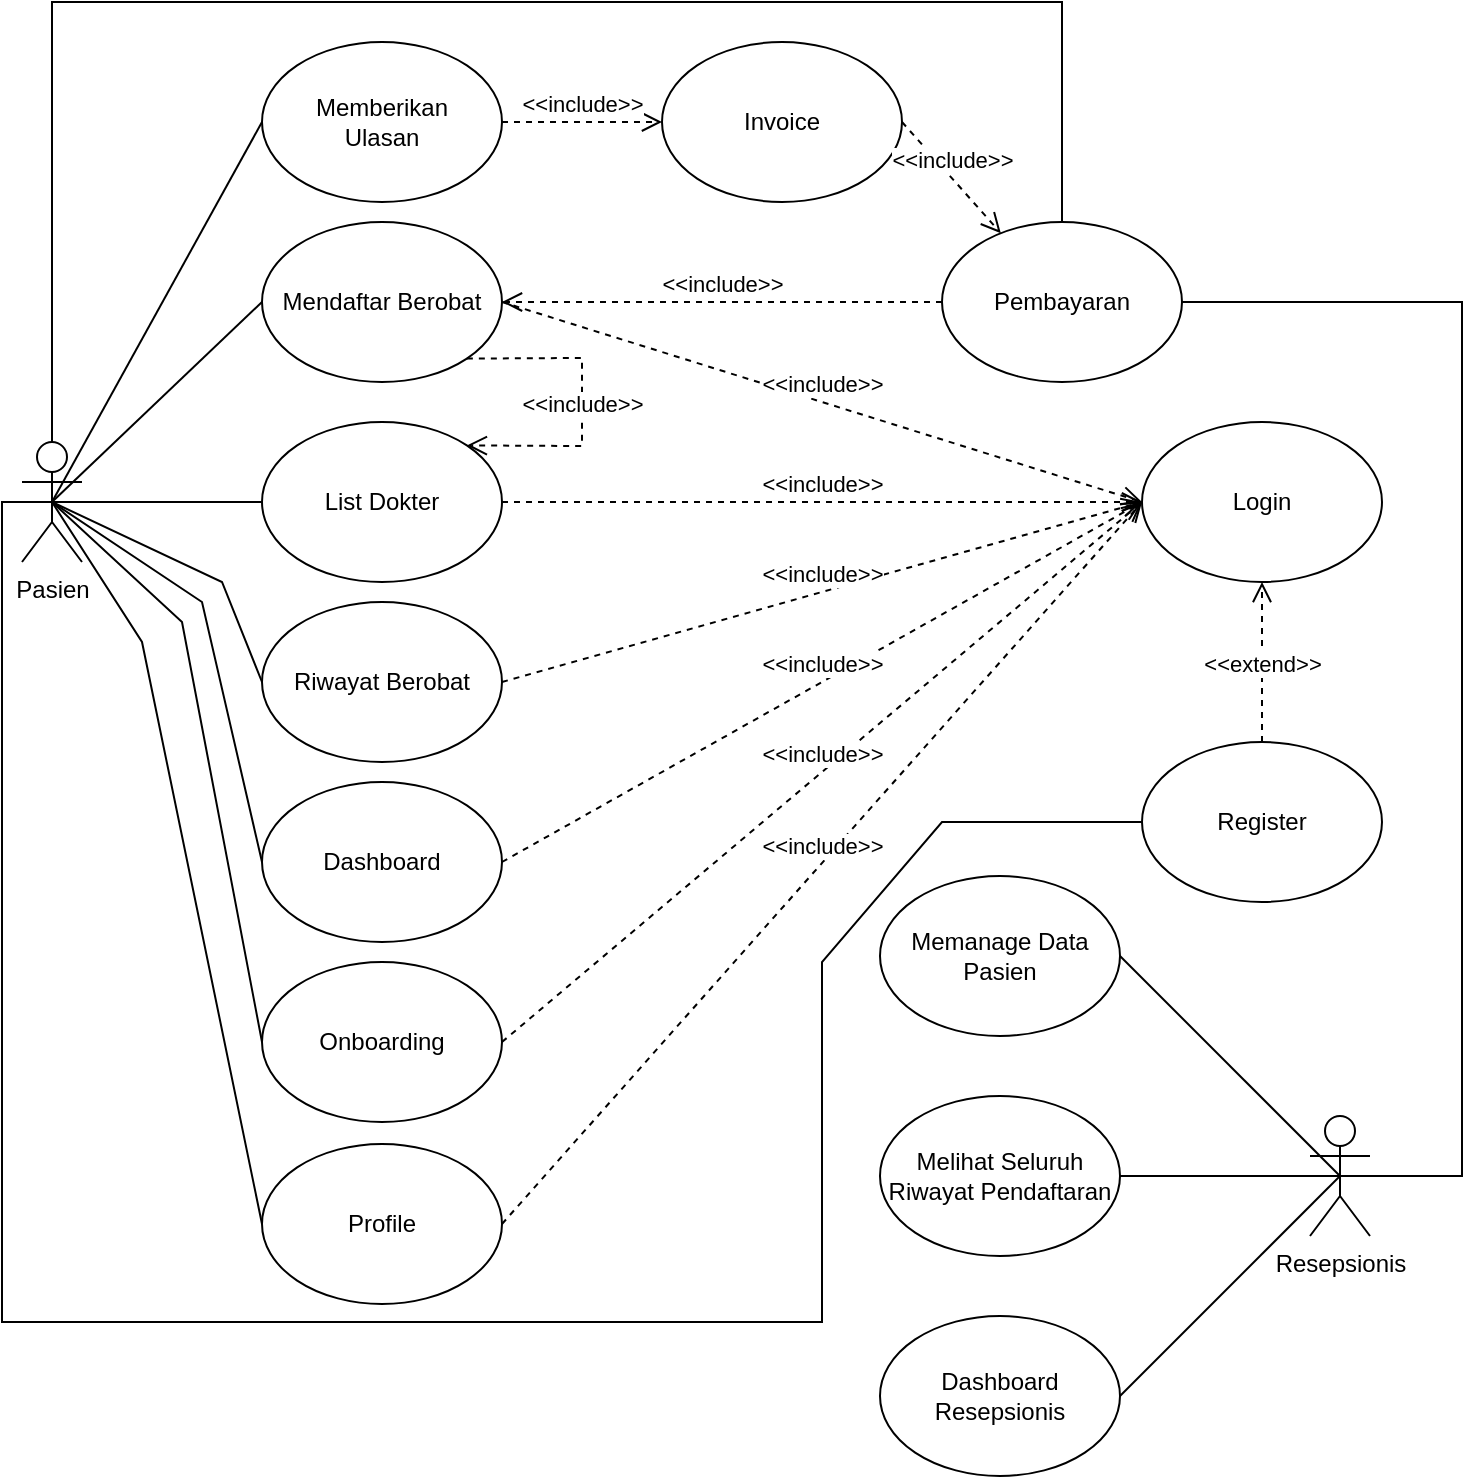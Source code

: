 <mxfile version="20.6.0" type="device" pages="2"><diagram id="XST__r3hrPxLHBcXYOUM" name="Page-1"><mxGraphModel dx="2629" dy="997" grid="1" gridSize="10" guides="1" tooltips="1" connect="1" arrows="1" fold="1" page="1" pageScale="1" pageWidth="850" pageHeight="1100" math="0" shadow="0"><root><mxCell id="0"/><mxCell id="1" parent="0"/><mxCell id="p2NsnwjBUblVHzbU7_In-1" value="List Dokter" style="ellipse;whiteSpace=wrap;html=1;" parent="1" vertex="1"><mxGeometry x="150" y="320" width="120" height="80" as="geometry"/></mxCell><mxCell id="p2NsnwjBUblVHzbU7_In-2" value="Mendaftar Berobat" style="ellipse;whiteSpace=wrap;html=1;" parent="1" vertex="1"><mxGeometry x="150" y="220" width="120" height="80" as="geometry"/></mxCell><mxCell id="p2NsnwjBUblVHzbU7_In-3" value="Pasien" style="shape=umlActor;verticalLabelPosition=bottom;verticalAlign=top;html=1;outlineConnect=0;" parent="1" vertex="1"><mxGeometry x="30" y="330" width="30" height="60" as="geometry"/></mxCell><mxCell id="p2NsnwjBUblVHzbU7_In-5" value="Pembayaran" style="ellipse;whiteSpace=wrap;html=1;" parent="1" vertex="1"><mxGeometry x="490" y="220" width="120" height="80" as="geometry"/></mxCell><mxCell id="p2NsnwjBUblVHzbU7_In-6" value="Login" style="ellipse;whiteSpace=wrap;html=1;" parent="1" vertex="1"><mxGeometry x="590" y="320" width="120" height="80" as="geometry"/></mxCell><mxCell id="p2NsnwjBUblVHzbU7_In-7" value="Register" style="ellipse;whiteSpace=wrap;html=1;" parent="1" vertex="1"><mxGeometry x="590" y="480" width="120" height="80" as="geometry"/></mxCell><mxCell id="p2NsnwjBUblVHzbU7_In-22" value="Riwayat Berobat" style="ellipse;whiteSpace=wrap;html=1;" parent="1" vertex="1"><mxGeometry x="150" y="410" width="120" height="80" as="geometry"/></mxCell><mxCell id="p2NsnwjBUblVHzbU7_In-25" value="Dashboard" style="ellipse;whiteSpace=wrap;html=1;" parent="1" vertex="1"><mxGeometry x="150" y="500" width="120" height="80" as="geometry"/></mxCell><mxCell id="p2NsnwjBUblVHzbU7_In-29" value="Invoice" style="ellipse;whiteSpace=wrap;html=1;" parent="1" vertex="1"><mxGeometry x="350" y="130" width="120" height="80" as="geometry"/></mxCell><mxCell id="p2NsnwjBUblVHzbU7_In-31" value="Memberikan&lt;br&gt;Ulasan" style="ellipse;whiteSpace=wrap;html=1;" parent="1" vertex="1"><mxGeometry x="150" y="130" width="120" height="80" as="geometry"/></mxCell><mxCell id="p2NsnwjBUblVHzbU7_In-34" value="Onboarding" style="ellipse;whiteSpace=wrap;html=1;" parent="1" vertex="1"><mxGeometry x="150" y="590" width="120" height="80" as="geometry"/></mxCell><mxCell id="p2NsnwjBUblVHzbU7_In-39" value="Resepsionis" style="shape=umlActor;verticalLabelPosition=bottom;verticalAlign=top;html=1;outlineConnect=0;" parent="1" vertex="1"><mxGeometry x="674" y="667" width="30" height="60" as="geometry"/></mxCell><mxCell id="p2NsnwjBUblVHzbU7_In-41" value="Memanage Data Pasien" style="ellipse;whiteSpace=wrap;html=1;" parent="1" vertex="1"><mxGeometry x="459" y="547" width="120" height="80" as="geometry"/></mxCell><mxCell id="p2NsnwjBUblVHzbU7_In-47" value="&amp;lt;&amp;lt;extend&amp;gt;&amp;gt;" style="html=1;verticalAlign=bottom;endArrow=open;dashed=1;endSize=8;rounded=0;entryX=0.5;entryY=1;entryDx=0;entryDy=0;exitX=0.5;exitY=0;exitDx=0;exitDy=0;" parent="1" source="p2NsnwjBUblVHzbU7_In-7" target="p2NsnwjBUblVHzbU7_In-6" edge="1"><mxGeometry x="-0.25" relative="1" as="geometry"><mxPoint x="710" y="427.273" as="sourcePoint"/><mxPoint x="510" y="470" as="targetPoint"/><mxPoint as="offset"/></mxGeometry></mxCell><mxCell id="p2NsnwjBUblVHzbU7_In-50" value="&amp;lt;&amp;lt;include&amp;gt;&amp;gt;" style="html=1;verticalAlign=bottom;endArrow=open;dashed=1;endSize=8;rounded=0;exitX=1;exitY=0.5;exitDx=0;exitDy=0;entryX=0;entryY=0.5;entryDx=0;entryDy=0;" parent="1" source="p2NsnwjBUblVHzbU7_In-1" target="p2NsnwjBUblVHzbU7_In-6" edge="1"><mxGeometry relative="1" as="geometry"><mxPoint x="870" y="300.0" as="sourcePoint"/><mxPoint x="790" y="300.0" as="targetPoint"/></mxGeometry></mxCell><mxCell id="p2NsnwjBUblVHzbU7_In-51" value="&amp;lt;&amp;lt;include&amp;gt;&amp;gt;" style="html=1;verticalAlign=bottom;endArrow=open;dashed=1;endSize=8;rounded=0;exitX=1;exitY=0.5;exitDx=0;exitDy=0;entryX=0;entryY=0.5;entryDx=0;entryDy=0;" parent="1" source="p2NsnwjBUblVHzbU7_In-22" target="p2NsnwjBUblVHzbU7_In-6" edge="1"><mxGeometry relative="1" as="geometry"><mxPoint x="870" y="300.0" as="sourcePoint"/><mxPoint x="790" y="300.0" as="targetPoint"/></mxGeometry></mxCell><mxCell id="p2NsnwjBUblVHzbU7_In-54" value="&amp;lt;&amp;lt;include&amp;gt;&amp;gt;" style="html=1;verticalAlign=bottom;endArrow=open;dashed=1;endSize=8;rounded=0;entryX=0;entryY=0.5;entryDx=0;entryDy=0;exitX=1;exitY=0.5;exitDx=0;exitDy=0;" parent="1" source="p2NsnwjBUblVHzbU7_In-25" target="p2NsnwjBUblVHzbU7_In-6" edge="1"><mxGeometry relative="1" as="geometry"><mxPoint x="870" y="300.0" as="sourcePoint"/><mxPoint x="790" y="300.0" as="targetPoint"/></mxGeometry></mxCell><mxCell id="p2NsnwjBUblVHzbU7_In-55" value="&amp;lt;&amp;lt;include&amp;gt;&amp;gt;" style="html=1;verticalAlign=bottom;endArrow=open;dashed=1;endSize=8;rounded=0;exitX=1;exitY=0.5;exitDx=0;exitDy=0;entryX=0;entryY=0.5;entryDx=0;entryDy=0;" parent="1" source="p2NsnwjBUblVHzbU7_In-34" target="p2NsnwjBUblVHzbU7_In-6" edge="1"><mxGeometry relative="1" as="geometry"><mxPoint x="870" y="300.0" as="sourcePoint"/><mxPoint x="590" y="350" as="targetPoint"/></mxGeometry></mxCell><mxCell id="p2NsnwjBUblVHzbU7_In-56" value="&amp;lt;&amp;lt;include&amp;gt;&amp;gt;" style="html=1;verticalAlign=bottom;endArrow=open;dashed=1;endSize=8;rounded=0;exitX=1;exitY=0.5;exitDx=0;exitDy=0;entryX=0;entryY=0.5;entryDx=0;entryDy=0;" parent="1" source="p2NsnwjBUblVHzbU7_In-2" target="p2NsnwjBUblVHzbU7_In-6" edge="1"><mxGeometry relative="1" as="geometry"><mxPoint x="870" y="300" as="sourcePoint"/><mxPoint x="790" y="300" as="targetPoint"/></mxGeometry></mxCell><mxCell id="p2NsnwjBUblVHzbU7_In-57" value="&amp;lt;&amp;lt;include&amp;gt;&amp;gt;" style="html=1;verticalAlign=bottom;endArrow=open;dashed=1;endSize=8;rounded=0;exitX=1;exitY=0.5;exitDx=0;exitDy=0;" parent="1" source="p2NsnwjBUblVHzbU7_In-29" target="p2NsnwjBUblVHzbU7_In-5" edge="1"><mxGeometry relative="1" as="geometry"><mxPoint x="870" y="300" as="sourcePoint"/><mxPoint x="440" y="180" as="targetPoint"/></mxGeometry></mxCell><mxCell id="p2NsnwjBUblVHzbU7_In-58" value="&amp;lt;&amp;lt;include&amp;gt;&amp;gt;" style="html=1;verticalAlign=bottom;endArrow=open;dashed=1;endSize=8;rounded=0;entryX=0;entryY=0.5;entryDx=0;entryDy=0;exitX=1;exitY=0.5;exitDx=0;exitDy=0;" parent="1" source="p2NsnwjBUblVHzbU7_In-31" target="p2NsnwjBUblVHzbU7_In-29" edge="1"><mxGeometry relative="1" as="geometry"><mxPoint x="290" y="200" as="sourcePoint"/><mxPoint x="790" y="300" as="targetPoint"/></mxGeometry></mxCell><mxCell id="p2NsnwjBUblVHzbU7_In-59" value="" style="endArrow=none;html=1;rounded=0;exitX=1;exitY=0.5;exitDx=0;exitDy=0;entryX=0.5;entryY=0.5;entryDx=0;entryDy=0;entryPerimeter=0;" parent="1" source="p2NsnwjBUblVHzbU7_In-5" target="p2NsnwjBUblVHzbU7_In-39" edge="1"><mxGeometry relative="1" as="geometry"><mxPoint x="740" y="230" as="sourcePoint"/><mxPoint x="900" y="230" as="targetPoint"/><Array as="points"><mxPoint x="750" y="260"/><mxPoint x="750" y="697"/></Array></mxGeometry></mxCell><mxCell id="p2NsnwjBUblVHzbU7_In-60" value="" style="endArrow=none;html=1;rounded=0;entryX=0.5;entryY=0.5;entryDx=0;entryDy=0;entryPerimeter=0;exitX=0;exitY=0.5;exitDx=0;exitDy=0;" parent="1" source="p2NsnwjBUblVHzbU7_In-2" target="p2NsnwjBUblVHzbU7_In-3" edge="1"><mxGeometry relative="1" as="geometry"><mxPoint x="750" y="240" as="sourcePoint"/><mxPoint x="910" y="240" as="targetPoint"/></mxGeometry></mxCell><mxCell id="p2NsnwjBUblVHzbU7_In-61" value="" style="endArrow=none;html=1;rounded=0;entryX=0.5;entryY=0.5;entryDx=0;entryDy=0;entryPerimeter=0;exitX=0;exitY=0.5;exitDx=0;exitDy=0;" parent="1" source="p2NsnwjBUblVHzbU7_In-1" target="p2NsnwjBUblVHzbU7_In-3" edge="1"><mxGeometry relative="1" as="geometry"><mxPoint x="160" y="270" as="sourcePoint"/><mxPoint x="55" y="340" as="targetPoint"/></mxGeometry></mxCell><mxCell id="p2NsnwjBUblVHzbU7_In-62" value="" style="endArrow=none;html=1;rounded=0;entryX=0.5;entryY=0.5;entryDx=0;entryDy=0;entryPerimeter=0;exitX=0;exitY=0.5;exitDx=0;exitDy=0;" parent="1" source="p2NsnwjBUblVHzbU7_In-22" target="p2NsnwjBUblVHzbU7_In-3" edge="1"><mxGeometry relative="1" as="geometry"><mxPoint x="160" y="370" as="sourcePoint"/><mxPoint x="55" y="340" as="targetPoint"/><Array as="points"><mxPoint x="130" y="400"/></Array></mxGeometry></mxCell><mxCell id="p2NsnwjBUblVHzbU7_In-63" value="" style="endArrow=none;html=1;rounded=0;entryX=0.5;entryY=0.5;entryDx=0;entryDy=0;entryPerimeter=0;exitX=0;exitY=0.5;exitDx=0;exitDy=0;" parent="1" source="p2NsnwjBUblVHzbU7_In-25" target="p2NsnwjBUblVHzbU7_In-3" edge="1"><mxGeometry relative="1" as="geometry"><mxPoint x="157.96" y="453.04" as="sourcePoint"/><mxPoint x="55" y="370" as="targetPoint"/><Array as="points"><mxPoint x="120" y="410"/></Array></mxGeometry></mxCell><mxCell id="p2NsnwjBUblVHzbU7_In-64" value="" style="endArrow=none;html=1;rounded=0;entryX=0.5;entryY=0.5;entryDx=0;entryDy=0;entryPerimeter=0;exitX=0;exitY=0.5;exitDx=0;exitDy=0;" parent="1" source="p2NsnwjBUblVHzbU7_In-34" target="p2NsnwjBUblVHzbU7_In-3" edge="1"><mxGeometry relative="1" as="geometry"><mxPoint x="160" y="550" as="sourcePoint"/><mxPoint x="55" y="370" as="targetPoint"/><Array as="points"><mxPoint x="110" y="420"/></Array></mxGeometry></mxCell><mxCell id="p2NsnwjBUblVHzbU7_In-65" value="&amp;lt;&amp;lt;include&amp;gt;&amp;gt;" style="html=1;verticalAlign=bottom;endArrow=open;dashed=1;endSize=8;rounded=0;exitX=0;exitY=0.5;exitDx=0;exitDy=0;" parent="1" source="p2NsnwjBUblVHzbU7_In-5" target="p2NsnwjBUblVHzbU7_In-2" edge="1"><mxGeometry relative="1" as="geometry"><mxPoint x="870.0" y="300" as="sourcePoint"/><mxPoint x="790.0" y="300" as="targetPoint"/></mxGeometry></mxCell><mxCell id="p2NsnwjBUblVHzbU7_In-66" value="" style="endArrow=none;html=1;rounded=0;entryX=0.5;entryY=0.5;entryDx=0;entryDy=0;entryPerimeter=0;exitX=0;exitY=0.5;exitDx=0;exitDy=0;" parent="1" source="p2NsnwjBUblVHzbU7_In-31" target="p2NsnwjBUblVHzbU7_In-3" edge="1"><mxGeometry relative="1" as="geometry"><mxPoint x="160" y="270" as="sourcePoint"/><mxPoint x="55" y="340" as="targetPoint"/></mxGeometry></mxCell><mxCell id="p2NsnwjBUblVHzbU7_In-68" value="" style="endArrow=none;html=1;rounded=0;entryX=0.5;entryY=0.5;entryDx=0;entryDy=0;entryPerimeter=0;exitX=1;exitY=0.5;exitDx=0;exitDy=0;" parent="1" source="p2NsnwjBUblVHzbU7_In-41" target="p2NsnwjBUblVHzbU7_In-39" edge="1"><mxGeometry relative="1" as="geometry"><mxPoint x="745.0" y="200" as="sourcePoint"/><mxPoint x="905.0" y="200" as="targetPoint"/></mxGeometry></mxCell><mxCell id="p2NsnwjBUblVHzbU7_In-69" value="Melihat Seluruh Riwayat Pendaftaran" style="ellipse;whiteSpace=wrap;html=1;" parent="1" vertex="1"><mxGeometry x="459" y="657" width="120" height="80" as="geometry"/></mxCell><mxCell id="p2NsnwjBUblVHzbU7_In-70" value="" style="endArrow=none;html=1;rounded=0;entryX=0.5;entryY=0.5;entryDx=0;entryDy=0;entryPerimeter=0;exitX=1;exitY=0.5;exitDx=0;exitDy=0;" parent="1" source="p2NsnwjBUblVHzbU7_In-69" target="p2NsnwjBUblVHzbU7_In-39" edge="1"><mxGeometry relative="1" as="geometry"><mxPoint x="550.0" y="590" as="sourcePoint"/><mxPoint x="670" y="660" as="targetPoint"/></mxGeometry></mxCell><mxCell id="p2NsnwjBUblVHzbU7_In-71" value="" style="endArrow=none;html=1;rounded=0;exitX=0.5;exitY=0;exitDx=0;exitDy=0;" parent="1" source="p2NsnwjBUblVHzbU7_In-5" target="p2NsnwjBUblVHzbU7_In-3" edge="1"><mxGeometry relative="1" as="geometry"><mxPoint x="160" y="180" as="sourcePoint"/><mxPoint x="40" y="320" as="targetPoint"/><Array as="points"><mxPoint x="550" y="110"/><mxPoint x="45" y="110"/></Array></mxGeometry></mxCell><mxCell id="AKG1RJPXjiSDf6aX0k3d-1" value="Dashboard Resepsionis" style="ellipse;whiteSpace=wrap;html=1;" parent="1" vertex="1"><mxGeometry x="459" y="767" width="120" height="80" as="geometry"/></mxCell><mxCell id="AKG1RJPXjiSDf6aX0k3d-2" value="" style="endArrow=none;html=1;rounded=0;exitX=1;exitY=0.5;exitDx=0;exitDy=0;entryX=0.5;entryY=0.5;entryDx=0;entryDy=0;entryPerimeter=0;" parent="1" source="AKG1RJPXjiSDf6aX0k3d-1" target="p2NsnwjBUblVHzbU7_In-39" edge="1"><mxGeometry relative="1" as="geometry"><mxPoint x="550" y="700" as="sourcePoint"/><mxPoint x="660" y="630" as="targetPoint"/></mxGeometry></mxCell><mxCell id="AKG1RJPXjiSDf6aX0k3d-3" value="" style="endArrow=none;html=1;rounded=0;entryX=0.5;entryY=0.5;entryDx=0;entryDy=0;entryPerimeter=0;exitX=0;exitY=0.5;exitDx=0;exitDy=0;" parent="1" source="p2NsnwjBUblVHzbU7_In-7" target="p2NsnwjBUblVHzbU7_In-3" edge="1"><mxGeometry width="50" height="50" relative="1" as="geometry"><mxPoint x="400" y="720" as="sourcePoint"/><mxPoint x="80" y="670" as="targetPoint"/><Array as="points"><mxPoint x="490" y="520"/><mxPoint x="430" y="590"/><mxPoint x="430" y="770"/><mxPoint x="20" y="770"/><mxPoint x="20" y="360"/></Array></mxGeometry></mxCell><mxCell id="AKG1RJPXjiSDf6aX0k3d-7" value="&amp;lt;&amp;lt;include&amp;gt;&amp;gt;" style="html=1;verticalAlign=bottom;endArrow=open;dashed=1;endSize=8;rounded=0;exitX=1;exitY=1;exitDx=0;exitDy=0;entryX=1;entryY=0;entryDx=0;entryDy=0;" parent="1" source="p2NsnwjBUblVHzbU7_In-2" target="p2NsnwjBUblVHzbU7_In-1" edge="1"><mxGeometry x="0.126" relative="1" as="geometry"><mxPoint x="1010" y="290" as="sourcePoint"/><mxPoint x="930" y="290" as="targetPoint"/><Array as="points"><mxPoint x="310" y="288"/><mxPoint x="310" y="332"/></Array><mxPoint as="offset"/></mxGeometry></mxCell><mxCell id="AKG1RJPXjiSDf6aX0k3d-8" value="Profile" style="ellipse;whiteSpace=wrap;html=1;" parent="1" vertex="1"><mxGeometry x="150" y="681" width="120" height="80" as="geometry"/></mxCell><mxCell id="AKG1RJPXjiSDf6aX0k3d-9" value="" style="endArrow=none;html=1;rounded=0;entryX=0;entryY=0.5;entryDx=0;entryDy=0;exitX=0.5;exitY=0.5;exitDx=0;exitDy=0;exitPerimeter=0;" parent="1" source="p2NsnwjBUblVHzbU7_In-3" target="AKG1RJPXjiSDf6aX0k3d-8" edge="1"><mxGeometry width="50" height="50" relative="1" as="geometry"><mxPoint x="80" y="450" as="sourcePoint"/><mxPoint x="360" y="590" as="targetPoint"/><Array as="points"><mxPoint x="90" y="430"/></Array></mxGeometry></mxCell><mxCell id="AKG1RJPXjiSDf6aX0k3d-10" value="&amp;lt;&amp;lt;include&amp;gt;&amp;gt;" style="html=1;verticalAlign=bottom;endArrow=open;dashed=1;endSize=8;rounded=0;exitX=1;exitY=0.5;exitDx=0;exitDy=0;" parent="1" source="AKG1RJPXjiSDf6aX0k3d-8" edge="1"><mxGeometry relative="1" as="geometry"><mxPoint x="280" y="640" as="sourcePoint"/><mxPoint x="590" y="360" as="targetPoint"/></mxGeometry></mxCell></root></mxGraphModel></diagram><diagram id="3mrPU4riZb5FLmRPmD3D" name="Revisi 1.1"><mxGraphModel dx="3479" dy="997" grid="1" gridSize="10" guides="1" tooltips="1" connect="1" arrows="1" fold="1" page="1" pageScale="1" pageWidth="850" pageHeight="1100" math="0" shadow="0"><root><mxCell id="0"/><mxCell id="1" parent="0"/><mxCell id="xtexiKqvrJY9ixo1WaXr-1" value="" style="rounded=0;whiteSpace=wrap;html=1;" parent="1" vertex="1"><mxGeometry x="45" y="110" width="760" height="1000" as="geometry"/></mxCell><mxCell id="xtexiKqvrJY9ixo1WaXr-2" value="&lt;font style=&quot;font-size: 18px;&quot;&gt;MyDoc&lt;/font&gt;" style="text;html=1;strokeColor=none;fillColor=none;align=center;verticalAlign=middle;whiteSpace=wrap;rounded=0;" parent="1" vertex="1"><mxGeometry x="395" y="120" width="60" height="30" as="geometry"/></mxCell><mxCell id="xltshA16SPMEe7qgPH5s-1" value="Pasien" style="shape=umlActor;verticalLabelPosition=bottom;verticalAlign=top;html=1;outlineConnect=0;" parent="1" vertex="1"><mxGeometry x="-80" y="490" width="30" height="60" as="geometry"/></mxCell><mxCell id="xltshA16SPMEe7qgPH5s-2" value="Instansi Kesehatan" style="shape=umlActor;verticalLabelPosition=bottom;verticalAlign=top;html=1;outlineConnect=0;" parent="1" vertex="1"><mxGeometry x="860" y="840" width="30" height="60" as="geometry"/></mxCell><mxCell id="xltshA16SPMEe7qgPH5s-3" value="Admin" style="shape=umlActor;verticalLabelPosition=bottom;verticalAlign=top;html=1;outlineConnect=0;" parent="1" vertex="1"><mxGeometry x="870" y="447" width="30" height="60" as="geometry"/></mxCell><mxCell id="B_CZES4LI6F9XNZ-pIHt-1" value="Login" style="ellipse;whiteSpace=wrap;html=1;fillColor=#d5e8d4;strokeColor=#82b366;" parent="1" vertex="1"><mxGeometry x="370" y="873" width="120" height="80" as="geometry"/></mxCell><mxCell id="yi4KxFo8fP6f_ITHGER8-1" value="Register" style="ellipse;whiteSpace=wrap;html=1;fillColor=#d5e8d4;strokeColor=#82b366;" parent="1" vertex="1"><mxGeometry x="370" y="1003" width="120" height="80" as="geometry"/></mxCell><mxCell id="yi4KxFo8fP6f_ITHGER8-2" value="&lt;font style=&quot;font-size: 8px;&quot;&gt;&amp;lt;&amp;lt;extend&amp;gt;&amp;gt;&lt;/font&gt;" style="endArrow=open;endSize=12;dashed=1;html=1;rounded=0;fontSize=18;entryX=0.5;entryY=1;entryDx=0;entryDy=0;exitX=0.5;exitY=0;exitDx=0;exitDy=0;" parent="1" source="yi4KxFo8fP6f_ITHGER8-1" target="B_CZES4LI6F9XNZ-pIHt-1" edge="1"><mxGeometry x="-0.2" width="160" relative="1" as="geometry"><mxPoint x="350" y="760" as="sourcePoint"/><mxPoint x="510" y="760" as="targetPoint"/><mxPoint as="offset"/></mxGeometry></mxCell><mxCell id="yi4KxFo8fP6f_ITHGER8-4" value="" style="endArrow=none;html=1;rounded=0;fontSize=8;exitX=0;exitY=0.5;exitDx=0;exitDy=0;" parent="1" source="yi4KxFo8fP6f_ITHGER8-1" target="xltshA16SPMEe7qgPH5s-1" edge="1"><mxGeometry width="50" height="50" relative="1" as="geometry"><mxPoint x="70" y="720" as="sourcePoint"/><mxPoint x="-20" y="530" as="targetPoint"/></mxGeometry></mxCell><mxCell id="yi4KxFo8fP6f_ITHGER8-5" value="" style="endArrow=none;html=1;rounded=0;fontSize=8;exitX=0;exitY=0.5;exitDx=0;exitDy=0;" parent="1" source="rlFW9HEioSzKz85vfNeq-1" target="xltshA16SPMEe7qgPH5s-1" edge="1"><mxGeometry width="50" height="50" relative="1" as="geometry"><mxPoint x="380" y="990" as="sourcePoint"/><mxPoint x="-40" y="545.862" as="targetPoint"/></mxGeometry></mxCell><mxCell id="POv9KG5-nrcxyab153pT-1" value="Onboarding" style="ellipse;whiteSpace=wrap;html=1;fillColor=#d5e8d4;strokeColor=#82b366;" parent="1" vertex="1"><mxGeometry x="390" y="710" width="120" height="80" as="geometry"/></mxCell><mxCell id="POv9KG5-nrcxyab153pT-2" value="" style="endArrow=none;html=1;rounded=0;fontSize=8;exitX=0;exitY=0.5;exitDx=0;exitDy=0;" parent="1" source="POv9KG5-nrcxyab153pT-1" target="xltshA16SPMEe7qgPH5s-1" edge="1"><mxGeometry width="50" height="50" relative="1" as="geometry"><mxPoint x="380" y="860.0" as="sourcePoint"/><mxPoint x="-40" y="541.379" as="targetPoint"/></mxGeometry></mxCell><mxCell id="GrKnbOysH4sa_sF7humC-1" value="Dashboard" style="ellipse;whiteSpace=wrap;html=1;fillColor=#d5e8d4;strokeColor=#82b366;" parent="1" vertex="1"><mxGeometry x="275" y="610" width="120" height="80" as="geometry"/></mxCell><mxCell id="GrKnbOysH4sa_sF7humC-2" value="" style="endArrow=none;html=1;rounded=0;fontSize=8;exitX=0;exitY=0.5;exitDx=0;exitDy=0;" parent="1" source="GrKnbOysH4sa_sF7humC-1" target="xltshA16SPMEe7qgPH5s-1" edge="1"><mxGeometry width="50" height="50" relative="1" as="geometry"><mxPoint x="380.0" y="770" as="sourcePoint"/><mxPoint x="-50" y="530" as="targetPoint"/></mxGeometry></mxCell><mxCell id="SSLILUaBeDiWwkPgb8Nw-1" value="Riwayat Berobat" style="ellipse;whiteSpace=wrap;html=1;fillColor=#d5e8d4;strokeColor=#82b366;" parent="1" vertex="1"><mxGeometry x="365" y="550" width="120" height="80" as="geometry"/></mxCell><mxCell id="SSLILUaBeDiWwkPgb8Nw-2" value="" style="endArrow=none;html=1;rounded=0;fontSize=8;exitX=0;exitY=0.5;exitDx=0;exitDy=0;" parent="1" source="SSLILUaBeDiWwkPgb8Nw-1" target="xltshA16SPMEe7qgPH5s-1" edge="1"><mxGeometry width="50" height="50" relative="1" as="geometry"><mxPoint x="380" y="680" as="sourcePoint"/><mxPoint x="-40" y="535.172" as="targetPoint"/></mxGeometry></mxCell><mxCell id="tdI9Hzifu7FTzOBWozte-1" value="Detail Dokter" style="ellipse;whiteSpace=wrap;html=1;fillColor=#d5e8d4;strokeColor=#82b366;" parent="1" vertex="1"><mxGeometry x="250" y="490" width="120" height="80" as="geometry"/></mxCell><mxCell id="tdI9Hzifu7FTzOBWozte-2" value="" style="endArrow=none;html=1;rounded=0;fontSize=8;exitX=0;exitY=0.5;exitDx=0;exitDy=0;" parent="1" source="tdI9Hzifu7FTzOBWozte-1" target="xltshA16SPMEe7qgPH5s-1" edge="1"><mxGeometry width="50" height="50" relative="1" as="geometry"><mxPoint x="380" y="590" as="sourcePoint"/><mxPoint x="-30" y="510" as="targetPoint"/></mxGeometry></mxCell><mxCell id="UZ3EX3XGf11pKL69T0xf-1" value="Mendaftar Berobat" style="ellipse;whiteSpace=wrap;html=1;fillColor=#d5e8d4;strokeColor=#82b366;" parent="1" vertex="1"><mxGeometry x="350" y="400" width="120" height="80" as="geometry"/></mxCell><mxCell id="UZ3EX3XGf11pKL69T0xf-3" value="" style="endArrow=none;html=1;rounded=0;fontSize=8;exitX=0;exitY=0.5;exitDx=0;exitDy=0;" parent="1" source="UZ3EX3XGf11pKL69T0xf-1" target="xltshA16SPMEe7qgPH5s-1" edge="1"><mxGeometry width="50" height="50" relative="1" as="geometry"><mxPoint x="380" y="500" as="sourcePoint"/><mxPoint x="-30" y="500" as="targetPoint"/></mxGeometry></mxCell><mxCell id="mGyTH_ESuUFS5_6PUPaT-1" value="&lt;font style=&quot;font-size: 8px;&quot;&gt;&amp;lt;&amp;lt;include&amp;gt;&amp;gt;&lt;/font&gt;" style="endArrow=open;endSize=12;dashed=1;html=1;rounded=0;fontSize=18;entryX=1;entryY=0.5;entryDx=0;entryDy=0;exitX=0.5;exitY=1;exitDx=0;exitDy=0;" parent="1" source="1x0j_B21YylO0X6maqDN-1" target="B_CZES4LI6F9XNZ-pIHt-1" edge="1"><mxGeometry x="0.735" width="160" relative="1" as="geometry"><mxPoint x="500" y="410" as="sourcePoint"/><mxPoint x="500" y="500" as="targetPoint"/><Array as="points"><mxPoint x="530" y="443"/><mxPoint x="530" y="913"/></Array><mxPoint as="offset"/></mxGeometry></mxCell><mxCell id="mGyTH_ESuUFS5_6PUPaT-2" value="" style="endArrow=none;dashed=1;html=1;rounded=0;fontSize=8;exitX=1;exitY=0.5;exitDx=0;exitDy=0;" parent="1" source="SSLILUaBeDiWwkPgb8Nw-1" edge="1"><mxGeometry width="50" height="50" relative="1" as="geometry"><mxPoint x="340" y="680" as="sourcePoint"/><mxPoint x="530" y="590" as="targetPoint"/></mxGeometry></mxCell><mxCell id="mGyTH_ESuUFS5_6PUPaT-3" value="" style="endArrow=none;dashed=1;html=1;rounded=0;fontSize=8;exitX=1;exitY=0.5;exitDx=0;exitDy=0;" parent="1" source="GrKnbOysH4sa_sF7humC-1" edge="1"><mxGeometry width="50" height="50" relative="1" as="geometry"><mxPoint x="500.0" y="590" as="sourcePoint"/><mxPoint x="530" y="650" as="targetPoint"/></mxGeometry></mxCell><mxCell id="mGyTH_ESuUFS5_6PUPaT-4" value="" style="endArrow=none;dashed=1;html=1;rounded=0;fontSize=8;exitX=1;exitY=0.5;exitDx=0;exitDy=0;" parent="1" source="rlFW9HEioSzKz85vfNeq-1" edge="1"><mxGeometry width="50" height="50" relative="1" as="geometry"><mxPoint x="500.0" y="680.0" as="sourcePoint"/><mxPoint x="530" y="820" as="targetPoint"/></mxGeometry></mxCell><mxCell id="1x0j_B21YylO0X6maqDN-1" value="Pembayaran" style="ellipse;whiteSpace=wrap;html=1;fillColor=#d5e8d4;strokeColor=#82b366;" parent="1" vertex="1"><mxGeometry x="470" y="254" width="120" height="80" as="geometry"/></mxCell><mxCell id="1x0j_B21YylO0X6maqDN-2" value="Payment Gateway&lt;br&gt;(3rd Party)" style="shape=umlActor;verticalLabelPosition=bottom;verticalAlign=top;html=1;outlineConnect=0;" parent="1" vertex="1"><mxGeometry x="870" y="264" width="30" height="60" as="geometry"/></mxCell><mxCell id="1x0j_B21YylO0X6maqDN-3" value="&lt;font style=&quot;font-size: 8px; line-height: 0.8;&quot;&gt;&amp;lt;&amp;lt;include&amp;gt;&amp;gt;&lt;/font&gt;" style="endArrow=open;endSize=12;dashed=1;html=1;rounded=0;fontSize=18;exitX=0;exitY=1;exitDx=0;exitDy=0;entryX=0.5;entryY=0;entryDx=0;entryDy=0;" parent="1" source="1x0j_B21YylO0X6maqDN-1" target="UZ3EX3XGf11pKL69T0xf-1" edge="1"><mxGeometry x="0.101" width="160" relative="1" as="geometry"><mxPoint x="490" y="400" as="sourcePoint"/><mxPoint x="500.0" y="500" as="targetPoint"/><Array as="points"><mxPoint x="488" y="360"/><mxPoint x="410" y="360"/></Array><mxPoint as="offset"/></mxGeometry></mxCell><mxCell id="1x0j_B21YylO0X6maqDN-4" value="" style="endArrow=none;html=1;rounded=0;fontSize=8;exitX=1;exitY=0.5;exitDx=0;exitDy=0;" parent="1" source="1x0j_B21YylO0X6maqDN-1" target="1x0j_B21YylO0X6maqDN-2" edge="1"><mxGeometry width="50" height="50" relative="1" as="geometry"><mxPoint x="760" y="450" as="sourcePoint"/><mxPoint x="860" y="220" as="targetPoint"/></mxGeometry></mxCell><mxCell id="UbwqNNH-uTOpqa8NWfi3-1" value="Invoice" style="ellipse;whiteSpace=wrap;html=1;fillColor=#d5e8d4;strokeColor=#82b366;" parent="1" vertex="1"><mxGeometry x="640" y="150" width="120" height="80" as="geometry"/></mxCell><mxCell id="94z2IHVyr4sIh7befqSz-1" value="Memberikan Ulasan" style="ellipse;whiteSpace=wrap;html=1;fillColor=#d5e8d4;strokeColor=#82b366;" parent="1" vertex="1"><mxGeometry x="220" y="150" width="120" height="80" as="geometry"/></mxCell><mxCell id="94z2IHVyr4sIh7befqSz-2" value="&lt;font style=&quot;font-size: 8px;&quot;&gt;&amp;lt;&amp;lt;include&amp;gt;&amp;gt;&lt;/font&gt;" style="endArrow=open;endSize=12;dashed=1;html=1;rounded=0;fontSize=18;exitX=0.5;exitY=1;exitDx=0;exitDy=0;entryX=0.5;entryY=0;entryDx=0;entryDy=0;" parent="1" source="UbwqNNH-uTOpqa8NWfi3-1" target="1x0j_B21YylO0X6maqDN-1" edge="1"><mxGeometry width="160" relative="1" as="geometry"><mxPoint x="500" y="410" as="sourcePoint"/><mxPoint x="590" y="370" as="targetPoint"/><Array as="points"><mxPoint x="530" y="230"/></Array><mxPoint as="offset"/></mxGeometry></mxCell><mxCell id="94z2IHVyr4sIh7befqSz-3" value="&lt;font style=&quot;font-size: 8px;&quot;&gt;&amp;lt;&amp;lt;include&amp;gt;&amp;gt;&lt;/font&gt;" style="endArrow=open;endSize=12;dashed=1;html=1;rounded=0;fontSize=18;entryX=0;entryY=0.5;entryDx=0;entryDy=0;" parent="1" source="94z2IHVyr4sIh7befqSz-1" target="UbwqNNH-uTOpqa8NWfi3-1" edge="1"><mxGeometry x="-0.059" width="160" relative="1" as="geometry"><mxPoint x="590" y="290" as="sourcePoint"/><mxPoint x="590" y="230" as="targetPoint"/><Array as="points"/><mxPoint as="offset"/></mxGeometry></mxCell><mxCell id="94z2IHVyr4sIh7befqSz-4" value="" style="endArrow=none;html=1;rounded=0;fontSize=8;exitX=0;exitY=0.5;exitDx=0;exitDy=0;" parent="1" source="1x0j_B21YylO0X6maqDN-1" target="xltshA16SPMEe7qgPH5s-1" edge="1"><mxGeometry width="50" height="50" relative="1" as="geometry"><mxPoint x="380" y="410" as="sourcePoint"/><mxPoint x="-40" y="490" as="targetPoint"/></mxGeometry></mxCell><mxCell id="rlFW9HEioSzKz85vfNeq-1" value="Edit Profile" style="ellipse;whiteSpace=wrap;html=1;fillColor=#d5e8d4;strokeColor=#82b366;" parent="1" vertex="1"><mxGeometry x="290" y="780" width="120" height="80" as="geometry"/></mxCell><mxCell id="rlFW9HEioSzKz85vfNeq-2" value="" style="endArrow=none;html=1;rounded=0;fontSize=8;exitX=0;exitY=0.5;exitDx=0;exitDy=0;" parent="1" source="B_CZES4LI6F9XNZ-pIHt-1" target="xltshA16SPMEe7qgPH5s-1" edge="1"><mxGeometry width="50" height="50" relative="1" as="geometry"><mxPoint x="240" y="780" as="sourcePoint"/><mxPoint x="-40" y="540" as="targetPoint"/></mxGeometry></mxCell><mxCell id="orphp3-tkc6-guU3uR31-2" value="Mengelola User(Pasien / Instansi kesehatan)" style="ellipse;whiteSpace=wrap;html=1;fillColor=#f8cecc;strokeColor=#b85450;" parent="1" vertex="1"><mxGeometry x="662" y="350" width="120" height="80" as="geometry"/></mxCell><mxCell id="Ds5SxpcEpDaJ8InjBeqa-1" value="" style="endArrow=none;html=1;rounded=0;fontSize=8;exitX=1;exitY=0.5;exitDx=0;exitDy=0;" parent="1" source="orphp3-tkc6-guU3uR31-2" target="xltshA16SPMEe7qgPH5s-3" edge="1"><mxGeometry width="50" height="50" relative="1" as="geometry"><mxPoint x="650" y="330" as="sourcePoint"/><mxPoint x="890" y="235.882" as="targetPoint"/></mxGeometry></mxCell><mxCell id="Ds5SxpcEpDaJ8InjBeqa-2" value="" style="endArrow=none;html=1;rounded=0;fontSize=8;exitX=1;exitY=0.5;exitDx=0;exitDy=0;" parent="1" source="Dx__YRNbkpnJrcqwDZcE-1" target="xltshA16SPMEe7qgPH5s-3" edge="1"><mxGeometry width="50" height="50" relative="1" as="geometry"><mxPoint x="750" y="410" as="sourcePoint"/><mxPoint x="870" y="430" as="targetPoint"/></mxGeometry></mxCell><mxCell id="Dx__YRNbkpnJrcqwDZcE-1" value="Dashboard Admin" style="ellipse;whiteSpace=wrap;html=1;fillColor=#f8cecc;strokeColor=#b85450;" parent="1" vertex="1"><mxGeometry x="560" y="437" width="120" height="80" as="geometry"/></mxCell><mxCell id="Dx__YRNbkpnJrcqwDZcE-3" value="Dashboard&amp;nbsp;&lt;span style=&quot;&quot;&gt;Instansi Kesehatan&lt;/span&gt;" style="ellipse;whiteSpace=wrap;html=1;fillColor=#fff2cc;strokeColor=#d6b656;" parent="1" vertex="1"><mxGeometry x="662" y="700" width="120" height="80" as="geometry"/></mxCell><mxCell id="Dx__YRNbkpnJrcqwDZcE-4" value="Membuat Akun Instantsi kesehatan" style="ellipse;whiteSpace=wrap;html=1;fillColor=#f8cecc;strokeColor=#b85450;" parent="1" vertex="1"><mxGeometry x="610" y="570" width="120" height="80" as="geometry"/></mxCell><mxCell id="Dx__YRNbkpnJrcqwDZcE-5" value="" style="endArrow=none;html=1;rounded=0;fontSize=8;exitX=1;exitY=0.5;exitDx=0;exitDy=0;" parent="1" source="Dx__YRNbkpnJrcqwDZcE-4" target="xltshA16SPMEe7qgPH5s-3" edge="1"><mxGeometry width="50" height="50" relative="1" as="geometry"><mxPoint x="790" y="540" as="sourcePoint"/><mxPoint x="880" y="480" as="targetPoint"/></mxGeometry></mxCell><mxCell id="Dx__YRNbkpnJrcqwDZcE-6" value="" style="endArrow=none;html=1;rounded=0;fontSize=8;exitX=1;exitY=0.5;exitDx=0;exitDy=0;" parent="1" source="Dx__YRNbkpnJrcqwDZcE-3" target="xltshA16SPMEe7qgPH5s-2" edge="1"><mxGeometry width="50" height="50" relative="1" as="geometry"><mxPoint x="730" y="620" as="sourcePoint"/><mxPoint x="850" y="720" as="targetPoint"/></mxGeometry></mxCell><mxCell id="Dx__YRNbkpnJrcqwDZcE-7" value="Menambah List dokter" style="ellipse;whiteSpace=wrap;html=1;fillColor=#fff2cc;strokeColor=#d6b656;" parent="1" vertex="1"><mxGeometry x="572" y="760" width="120" height="80" as="geometry"/></mxCell><mxCell id="Dx__YRNbkpnJrcqwDZcE-8" value="" style="endArrow=none;html=1;rounded=0;fontSize=8;exitX=1;exitY=0.5;exitDx=0;exitDy=0;" parent="1" source="Dx__YRNbkpnJrcqwDZcE-7" target="xltshA16SPMEe7qgPH5s-2" edge="1"><mxGeometry width="50" height="50" relative="1" as="geometry"><mxPoint x="780" y="710" as="sourcePoint"/><mxPoint x="870" y="753" as="targetPoint"/></mxGeometry></mxCell><mxCell id="Dx__YRNbkpnJrcqwDZcE-9" value="" style="endArrow=none;html=1;rounded=0;fontSize=8;exitX=1;exitY=0.5;exitDx=0;exitDy=0;" parent="1" source="UbwqNNH-uTOpqa8NWfi3-1" target="xltshA16SPMEe7qgPH5s-2" edge="1"><mxGeometry width="50" height="50" relative="1" as="geometry"><mxPoint x="780" y="710" as="sourcePoint"/><mxPoint x="880" y="753.478" as="targetPoint"/><Array as="points"><mxPoint x="960" y="190"/><mxPoint x="960" y="870"/></Array></mxGeometry></mxCell><mxCell id="Dx__YRNbkpnJrcqwDZcE-12" value="Mengelola data riwayat berobat" style="ellipse;whiteSpace=wrap;html=1;fillColor=#fff2cc;strokeColor=#d6b656;" parent="1" vertex="1"><mxGeometry x="652" y="830" width="120" height="80" as="geometry"/></mxCell><mxCell id="Dx__YRNbkpnJrcqwDZcE-13" value="Mengatur Sistem Antrian" style="ellipse;whiteSpace=wrap;html=1;fillColor=#fff2cc;strokeColor=#d6b656;" parent="1" vertex="1"><mxGeometry x="572" y="900" width="120" height="80" as="geometry"/></mxCell><mxCell id="Dx__YRNbkpnJrcqwDZcE-14" value="" style="endArrow=none;html=1;rounded=0;fontSize=8;exitX=1;exitY=0.5;exitDx=0;exitDy=0;" parent="1" source="Dx__YRNbkpnJrcqwDZcE-12" target="xltshA16SPMEe7qgPH5s-2" edge="1"><mxGeometry width="50" height="50" relative="1" as="geometry"><mxPoint x="700" y="790" as="sourcePoint"/><mxPoint x="880" y="790" as="targetPoint"/></mxGeometry></mxCell><mxCell id="Dx__YRNbkpnJrcqwDZcE-15" value="" style="endArrow=none;html=1;rounded=0;fontSize=8;exitX=1;exitY=0.5;exitDx=0;exitDy=0;" parent="1" source="Dx__YRNbkpnJrcqwDZcE-13" target="xltshA16SPMEe7qgPH5s-2" edge="1"><mxGeometry width="50" height="50" relative="1" as="geometry"><mxPoint x="850" y="920" as="sourcePoint"/><mxPoint x="880" y="797.273" as="targetPoint"/></mxGeometry></mxCell><mxCell id="Dx__YRNbkpnJrcqwDZcE-16" value="" style="endArrow=none;html=1;rounded=0;fontSize=8;exitX=0;exitY=0.5;exitDx=0;exitDy=0;" parent="1" source="94z2IHVyr4sIh7befqSz-1" target="xltshA16SPMEe7qgPH5s-1" edge="1"><mxGeometry width="50" height="50" relative="1" as="geometry"><mxPoint x="530" y="330" as="sourcePoint"/><mxPoint x="-40" y="524.872" as="targetPoint"/></mxGeometry></mxCell><mxCell id="VIeNVQSqbHfTkBKRP10Y-1" value="Melihat data riwayat berobat" style="ellipse;whiteSpace=wrap;html=1;fillColor=#f8cecc;strokeColor=#b85450;" parent="1" vertex="1"><mxGeometry x="670" y="490" width="120" height="80" as="geometry"/></mxCell><mxCell id="VIeNVQSqbHfTkBKRP10Y-2" value="" style="endArrow=none;html=1;rounded=0;fontSize=8;exitX=1;exitY=0.5;exitDx=0;exitDy=0;" parent="1" source="VIeNVQSqbHfTkBKRP10Y-1" target="xltshA16SPMEe7qgPH5s-3" edge="1"><mxGeometry width="50" height="50" relative="1" as="geometry"><mxPoint x="690.0" y="497" as="sourcePoint"/><mxPoint x="870" y="497" as="targetPoint"/></mxGeometry></mxCell><mxCell id="amjxOTSXLFgWZiAPQ-6Y-1" value="" style="endArrow=none;dashed=1;html=1;dashPattern=1 3;strokeWidth=2;rounded=0;entryX=0;entryY=0.5;entryDx=0;entryDy=0;" parent="1" target="Dx__YRNbkpnJrcqwDZcE-1" edge="1"><mxGeometry width="50" height="50" relative="1" as="geometry"><mxPoint x="530" y="477" as="sourcePoint"/><mxPoint x="622" y="650" as="targetPoint"/></mxGeometry></mxCell><mxCell id="amjxOTSXLFgWZiAPQ-6Y-2" value="" style="endArrow=none;dashed=1;html=1;dashPattern=1 3;strokeWidth=2;rounded=0;entryX=0;entryY=0.5;entryDx=0;entryDy=0;" parent="1" target="orphp3-tkc6-guU3uR31-2" edge="1"><mxGeometry width="50" height="50" relative="1" as="geometry"><mxPoint x="530" y="390" as="sourcePoint"/><mxPoint x="570" y="487" as="targetPoint"/><Array as="points"/></mxGeometry></mxCell><mxCell id="amjxOTSXLFgWZiAPQ-6Y-3" value="" style="endArrow=none;dashed=1;html=1;dashPattern=1 3;strokeWidth=2;rounded=0;entryX=0;entryY=0.5;entryDx=0;entryDy=0;" parent="1" target="VIeNVQSqbHfTkBKRP10Y-1" edge="1"><mxGeometry width="50" height="50" relative="1" as="geometry"><mxPoint x="530" y="530" as="sourcePoint"/><mxPoint x="580" y="540" as="targetPoint"/></mxGeometry></mxCell><mxCell id="amjxOTSXLFgWZiAPQ-6Y-4" value="" style="endArrow=none;dashed=1;html=1;dashPattern=1 3;strokeWidth=2;rounded=0;entryX=0;entryY=0.5;entryDx=0;entryDy=0;" parent="1" target="Dx__YRNbkpnJrcqwDZcE-4" edge="1"><mxGeometry width="50" height="50" relative="1" as="geometry"><mxPoint x="530" y="610" as="sourcePoint"/><mxPoint x="680" y="540" as="targetPoint"/></mxGeometry></mxCell><mxCell id="amjxOTSXLFgWZiAPQ-6Y-5" value="" style="endArrow=none;dashed=1;html=1;dashPattern=1 3;strokeWidth=2;rounded=0;entryX=0;entryY=0.5;entryDx=0;entryDy=0;" parent="1" target="Dx__YRNbkpnJrcqwDZcE-3" edge="1"><mxGeometry width="50" height="50" relative="1" as="geometry"><mxPoint x="530" y="740" as="sourcePoint"/><mxPoint x="620" y="620" as="targetPoint"/></mxGeometry></mxCell><mxCell id="amjxOTSXLFgWZiAPQ-6Y-6" value="" style="endArrow=none;dashed=1;html=1;dashPattern=1 3;strokeWidth=2;rounded=0;entryX=0;entryY=0.5;entryDx=0;entryDy=0;" parent="1" target="Dx__YRNbkpnJrcqwDZcE-7" edge="1"><mxGeometry width="50" height="50" relative="1" as="geometry"><mxPoint x="530" y="800" as="sourcePoint"/><mxPoint x="672" y="750" as="targetPoint"/></mxGeometry></mxCell><mxCell id="amjxOTSXLFgWZiAPQ-6Y-7" value="" style="endArrow=none;dashed=1;html=1;dashPattern=1 3;strokeWidth=2;rounded=0;entryX=0;entryY=0.5;entryDx=0;entryDy=0;" parent="1" target="Dx__YRNbkpnJrcqwDZcE-12" edge="1"><mxGeometry width="50" height="50" relative="1" as="geometry"><mxPoint x="530" y="870" as="sourcePoint"/><mxPoint x="582" y="810" as="targetPoint"/></mxGeometry></mxCell><mxCell id="amjxOTSXLFgWZiAPQ-6Y-8" value="" style="endArrow=none;dashed=1;html=1;dashPattern=1 3;strokeWidth=2;rounded=0;entryX=0;entryY=0.5;entryDx=0;entryDy=0;" parent="1" target="Dx__YRNbkpnJrcqwDZcE-13" edge="1"><mxGeometry width="50" height="50" relative="1" as="geometry"><mxPoint x="530" y="870" as="sourcePoint"/><mxPoint x="662" y="880" as="targetPoint"/><Array as="points"><mxPoint x="530" y="940"/></Array></mxGeometry></mxCell><mxCell id="6gJ5FlHzIe1pZpMIPS2w-2" value="List Dokter" style="ellipse;whiteSpace=wrap;html=1;fillColor=#d5e8d4;strokeColor=#82b366;" parent="1" vertex="1"><mxGeometry x="310" y="220" width="120" height="80" as="geometry"/></mxCell><mxCell id="6gJ5FlHzIe1pZpMIPS2w-12" value="" style="endArrow=none;html=1;rounded=0;fontSize=8;exitX=0;exitY=1;exitDx=0;exitDy=0;" parent="1" source="6gJ5FlHzIe1pZpMIPS2w-2" target="xltshA16SPMEe7qgPH5s-1" edge="1"><mxGeometry width="50" height="50" relative="1" as="geometry"><mxPoint x="310.0" y="304" as="sourcePoint"/><mxPoint x="-40" y="520.712" as="targetPoint"/></mxGeometry></mxCell><mxCell id="so4szkx3W51ijyVy_rjj-1" value="" style="endArrow=open;endSize=12;dashed=1;html=1;rounded=0;fontSize=18;exitX=0.5;exitY=1;exitDx=0;exitDy=0;entryX=1;entryY=0;entryDx=0;entryDy=0;" edge="1" parent="1" source="UZ3EX3XGf11pKL69T0xf-1" target="tdI9Hzifu7FTzOBWozte-1"><mxGeometry x="-0.714" width="160" relative="1" as="geometry"><mxPoint x="480.0" y="450" as="sourcePoint"/><mxPoint x="380.0" y="520" as="targetPoint"/><Array as="points"><mxPoint x="410" y="502"/></Array><mxPoint as="offset"/></mxGeometry></mxCell><mxCell id="so4szkx3W51ijyVy_rjj-3" value="&amp;lt;&amp;lt;Include&amp;gt;&amp;gt;" style="edgeLabel;html=1;align=center;verticalAlign=middle;resizable=0;points=[];" vertex="1" connectable="0" parent="so4szkx3W51ijyVy_rjj-1"><mxGeometry x="0.004" y="-1" relative="1" as="geometry"><mxPoint x="48" y="-11" as="offset"/></mxGeometry></mxCell><mxCell id="so4szkx3W51ijyVy_rjj-2" value="" style="endArrow=none;dashed=1;html=1;rounded=0;fontSize=8;exitX=1;exitY=0.5;exitDx=0;exitDy=0;" edge="1" parent="1" source="tdI9Hzifu7FTzOBWozte-1"><mxGeometry width="50" height="50" relative="1" as="geometry"><mxPoint x="495.0" y="590" as="sourcePoint"/><mxPoint x="530" y="530" as="targetPoint"/></mxGeometry></mxCell></root></mxGraphModel></diagram></mxfile>